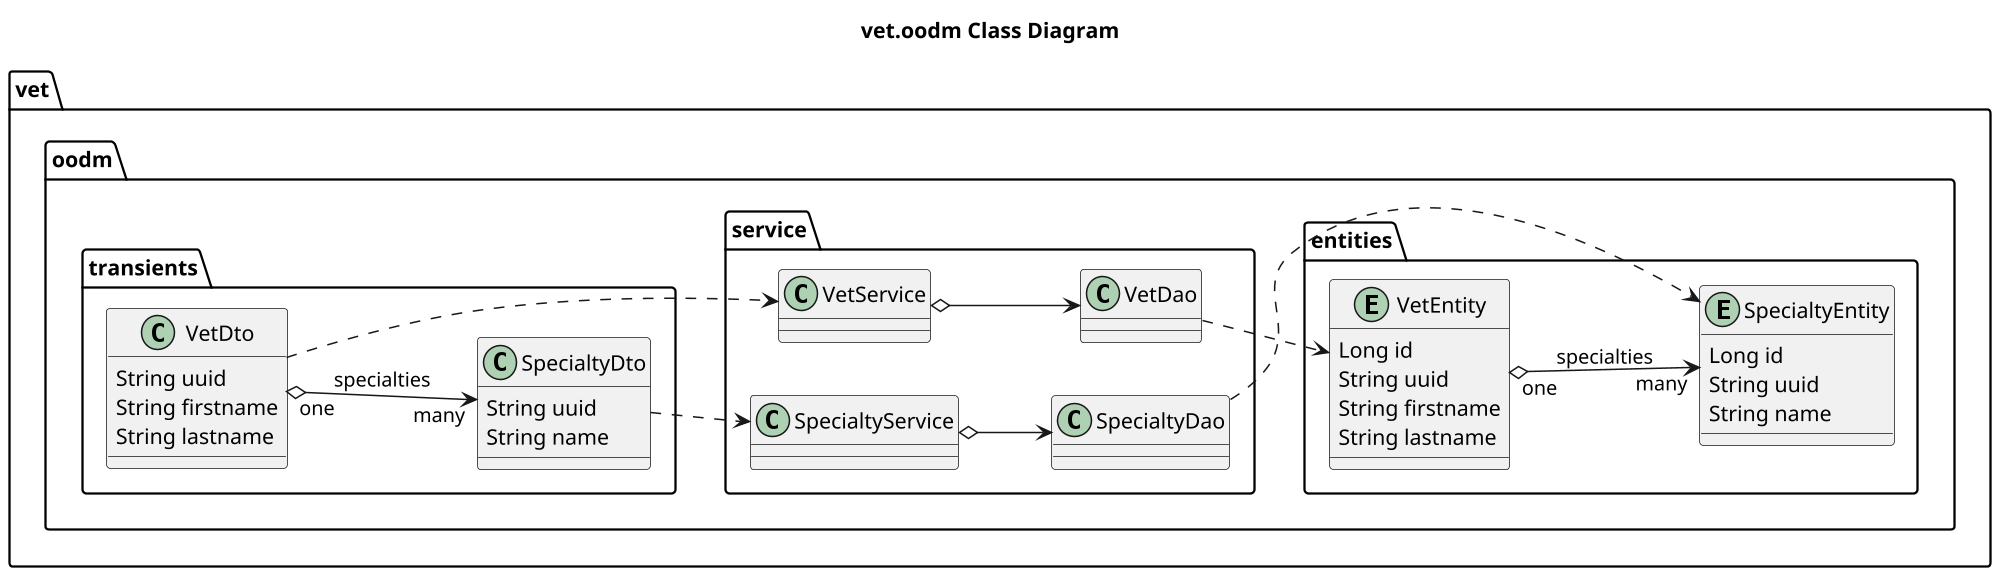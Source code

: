 @startuml
'https://plantuml.com/class-diagram

title vet.oodm Class Diagram

left to right direction
'top to bottom direction

scale 2000 width

package vet.oodm {

    package vet.oodm.entities {

        entity VetEntity {
            Long id
            String uuid
            String firstname
            String lastname
        }

        entity SpecialtyEntity {
            Long id
            String uuid
            String name
        }

        VetEntity "one" o--> "many" SpecialtyEntity: specialties
    }

    package vet.oodm.service {

        class VetService {

        }

        class VetDao {

        }

        class SpecialtyService {

        }

        class SpecialtyDao {

        }

        VetService o--> VetDao
        SpecialtyService o--> SpecialtyDao

        VetDao ..> VetEntity
        SpecialtyDao ..> SpecialtyEntity
    }

    package vet.oodm.transients {

        class VetDto {
            String uuid
            String firstname
            String lastname
        }

        class SpecialtyDto {
            String uuid
            String name
        }

        VetDto "one" o--> "many" SpecialtyDto: specialties

        VetDto ..> VetService
        SpecialtyDto ..> SpecialtyService
    }
}

@enduml